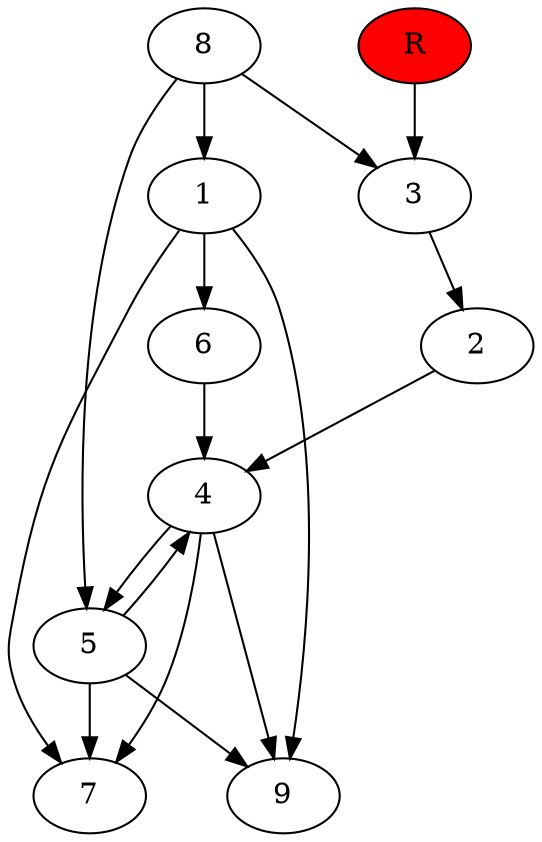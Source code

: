 digraph prb43718 {
	1
	2
	3
	4
	5
	6
	7
	8
	R [fillcolor="#ff0000" style=filled]
	1 -> 6
	1 -> 7
	1 -> 9
	2 -> 4
	3 -> 2
	4 -> 5
	4 -> 7
	4 -> 9
	5 -> 4
	5 -> 7
	5 -> 9
	6 -> 4
	8 -> 1
	8 -> 3
	8 -> 5
	R -> 3
}
